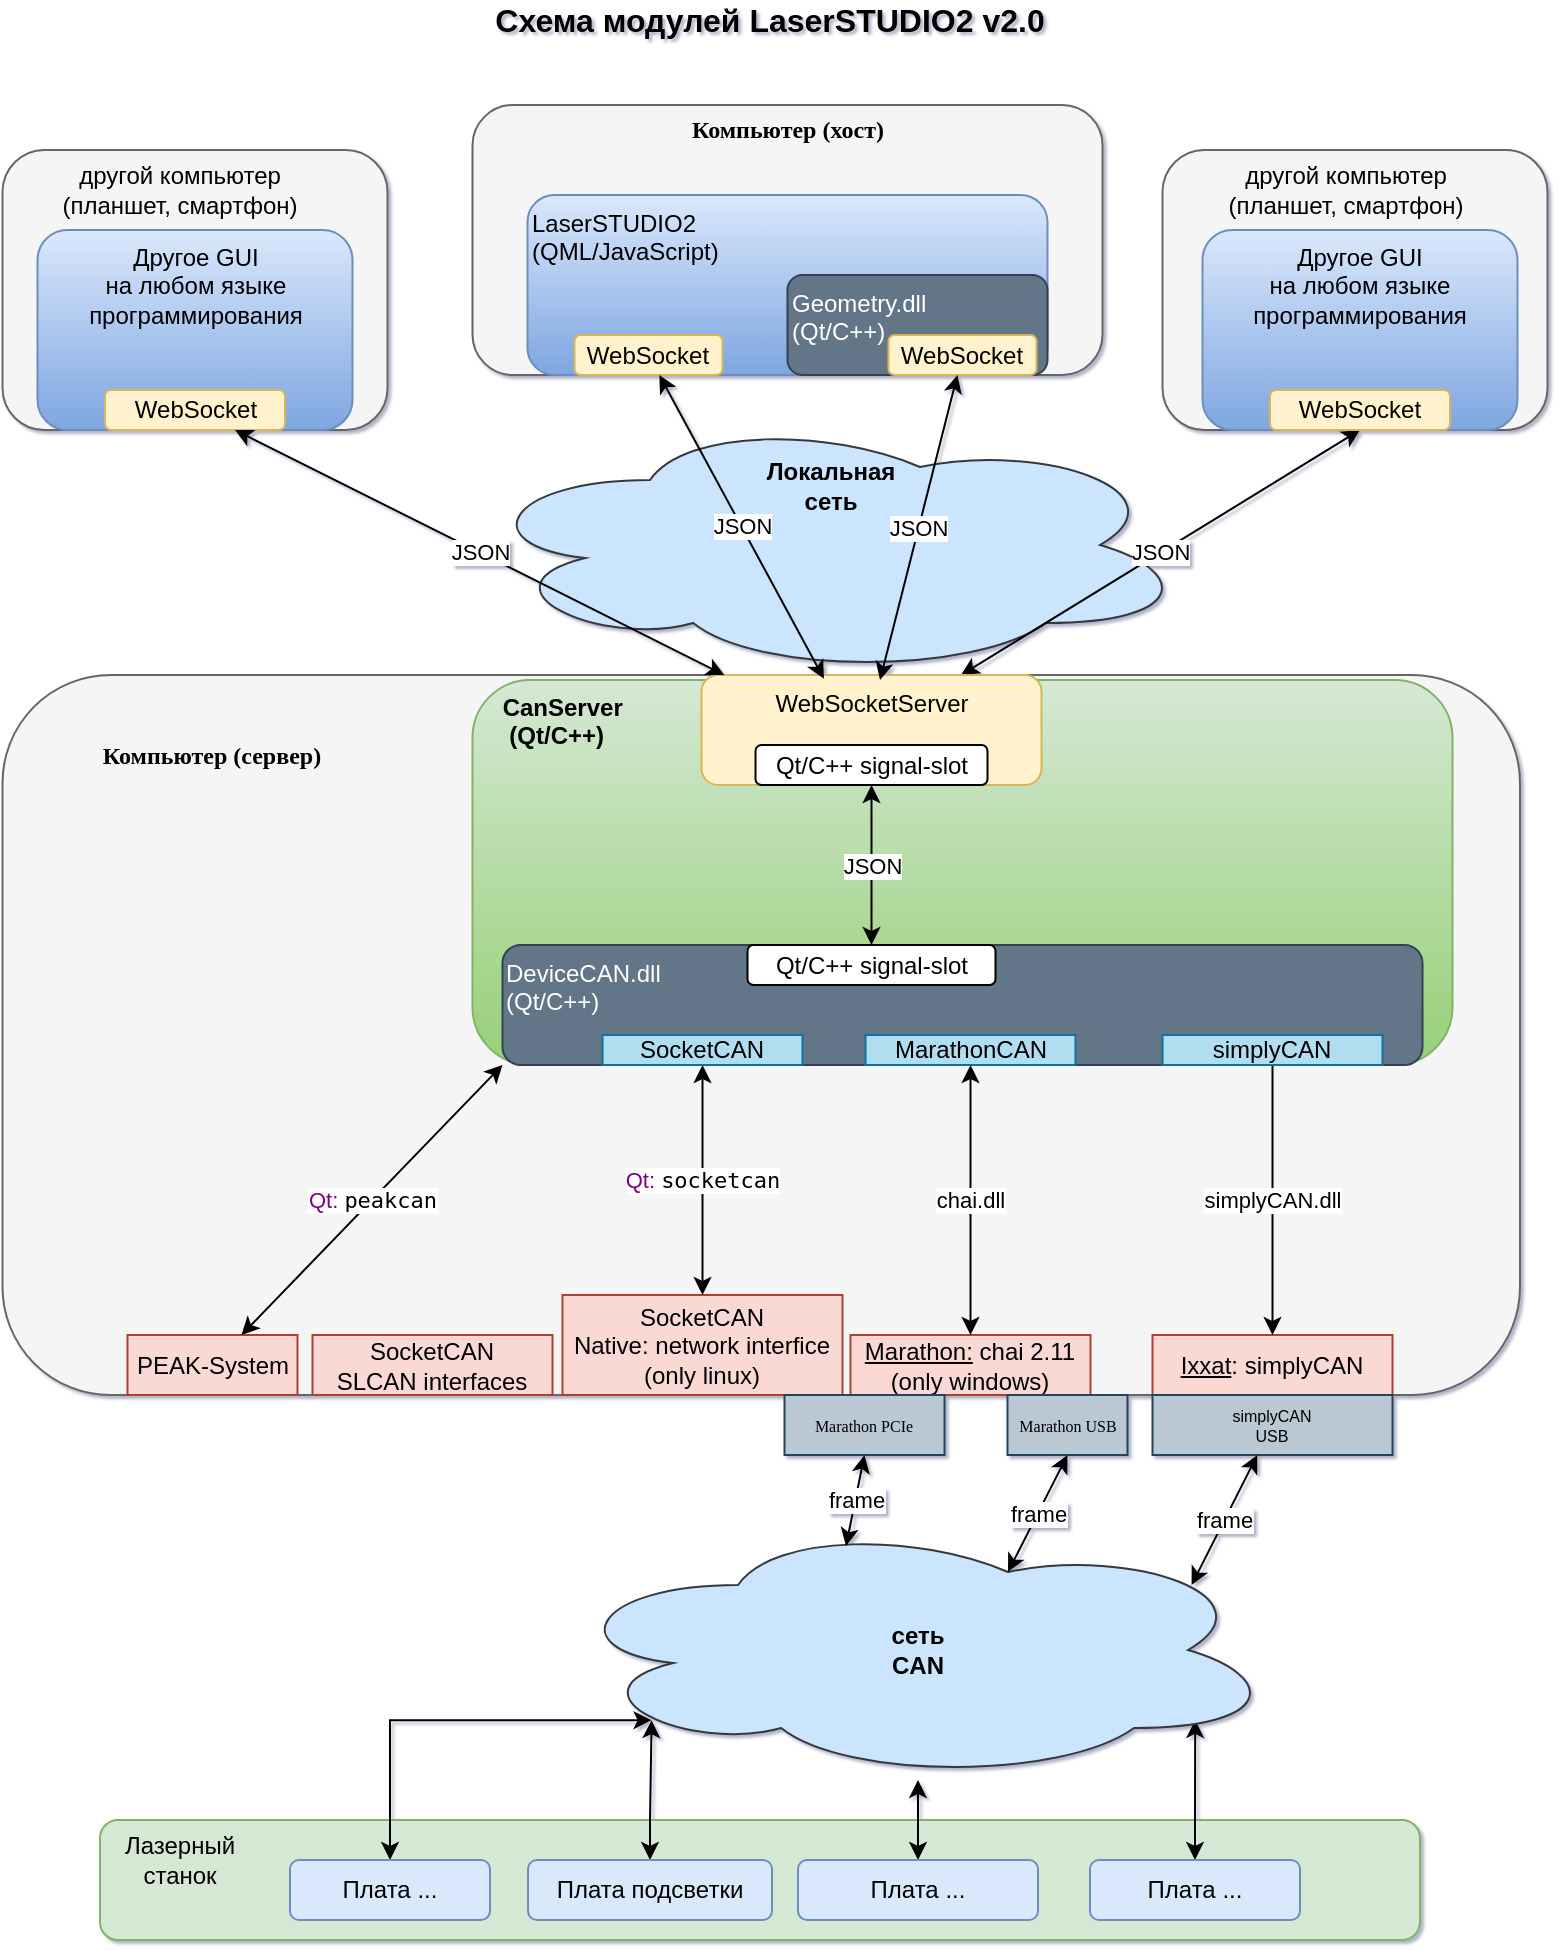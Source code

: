 <mxfile version="15.8.8" type="github">
  <diagram id="FXUG7Rp8BgYKLSqA1spy" name="Page-1">
    <mxGraphModel dx="948" dy="508" grid="1" gridSize="10" guides="1" tooltips="1" connect="1" arrows="1" fold="1" page="1" pageScale="1" pageWidth="850" pageHeight="1100" math="0" shadow="1">
      <root>
        <mxCell id="0" />
        <mxCell id="1" parent="0" />
        <mxCell id="dRSRHBs3QUqfo48hZalt-33" value="" style="rounded=1;whiteSpace=wrap;html=1;fillColor=#f5f5f5;strokeColor=#666666;fontColor=#333333;" parent="1" vertex="1">
          <mxGeometry x="41.25" y="105" width="192.5" height="140" as="geometry" />
        </mxCell>
        <mxCell id="dRSRHBs3QUqfo48hZalt-19" value="" style="rounded=1;whiteSpace=wrap;html=1;fillColor=#f5f5f5;strokeColor=#666666;fontColor=#333333;" parent="1" vertex="1">
          <mxGeometry x="621.25" y="105" width="192.5" height="140" as="geometry" />
        </mxCell>
        <mxCell id="dRSRHBs3QUqfo48hZalt-9" value="" style="ellipse;shape=cloud;whiteSpace=wrap;html=1;align=center;verticalAlign=top;fillColor=#cce5ff;strokeColor=#36393d;" parent="1" vertex="1">
          <mxGeometry x="275" y="237.5" width="360" height="130" as="geometry" />
        </mxCell>
        <mxCell id="dRSRHBs3QUqfo48hZalt-1" value="" style="rounded=1;whiteSpace=wrap;html=1;fillColor=#f5f5f5;strokeColor=#666666;fontColor=#333333;" parent="1" vertex="1">
          <mxGeometry x="41.25" y="367.5" width="758.75" height="360" as="geometry" />
        </mxCell>
        <mxCell id="GN5iy7HzoKI8bPFCEEdY-2" value="" style="rounded=1;whiteSpace=wrap;html=1;fillColor=#d5e8d4;strokeColor=#82b366;" parent="1" vertex="1">
          <mxGeometry x="90" y="940" width="660" height="60" as="geometry" />
        </mxCell>
        <mxCell id="dRSRHBs3QUqfo48hZalt-16" style="edgeStyle=orthogonalEdgeStyle;rounded=0;orthogonalLoop=1;jettySize=auto;html=1;entryX=0.13;entryY=0.77;entryDx=0;entryDy=0;entryPerimeter=0;startArrow=classic;startFill=1;" parent="1" source="GN5iy7HzoKI8bPFCEEdY-3" target="dRSRHBs3QUqfo48hZalt-13" edge="1">
          <mxGeometry relative="1" as="geometry" />
        </mxCell>
        <mxCell id="GN5iy7HzoKI8bPFCEEdY-3" value="Плата подсветки" style="rounded=1;whiteSpace=wrap;html=1;fillColor=#dae8fc;strokeColor=#6c8ebf;" parent="1" vertex="1">
          <mxGeometry x="304" y="960" width="122" height="30" as="geometry" />
        </mxCell>
        <mxCell id="GN5iy7HzoKI8bPFCEEdY-4" value="Лазерный станок" style="text;html=1;strokeColor=none;fillColor=none;align=center;verticalAlign=middle;whiteSpace=wrap;rounded=0;" parent="1" vertex="1">
          <mxGeometry x="95" y="950" width="70" height="20" as="geometry" />
        </mxCell>
        <mxCell id="dRSRHBs3QUqfo48hZalt-15" style="edgeStyle=orthogonalEdgeStyle;rounded=0;orthogonalLoop=1;jettySize=auto;html=1;entryX=0.13;entryY=0.77;entryDx=0;entryDy=0;entryPerimeter=0;startArrow=classic;startFill=1;" parent="1" source="GN5iy7HzoKI8bPFCEEdY-5" target="dRSRHBs3QUqfo48hZalt-13" edge="1">
          <mxGeometry relative="1" as="geometry">
            <Array as="points">
              <mxPoint x="235" y="890" />
            </Array>
          </mxGeometry>
        </mxCell>
        <mxCell id="GN5iy7HzoKI8bPFCEEdY-5" value="Плата ..." style="rounded=1;whiteSpace=wrap;html=1;fillColor=#dae8fc;strokeColor=#6c8ebf;" parent="1" vertex="1">
          <mxGeometry x="185" y="960" width="100" height="30" as="geometry" />
        </mxCell>
        <mxCell id="dRSRHBs3QUqfo48hZalt-17" style="edgeStyle=orthogonalEdgeStyle;rounded=0;orthogonalLoop=1;jettySize=auto;html=1;startArrow=classic;startFill=1;" parent="1" source="GN5iy7HzoKI8bPFCEEdY-6" target="dRSRHBs3QUqfo48hZalt-13" edge="1">
          <mxGeometry relative="1" as="geometry" />
        </mxCell>
        <mxCell id="GN5iy7HzoKI8bPFCEEdY-6" value="Плата ..." style="rounded=1;whiteSpace=wrap;html=1;fillColor=#dae8fc;strokeColor=#6c8ebf;" parent="1" vertex="1">
          <mxGeometry x="439" y="960" width="120" height="30" as="geometry" />
        </mxCell>
        <mxCell id="dRSRHBs3QUqfo48hZalt-18" style="edgeStyle=orthogonalEdgeStyle;rounded=0;orthogonalLoop=1;jettySize=auto;html=1;entryX=0.885;entryY=0.769;entryDx=0;entryDy=0;entryPerimeter=0;startArrow=classic;startFill=1;" parent="1" source="GN5iy7HzoKI8bPFCEEdY-7" target="dRSRHBs3QUqfo48hZalt-13" edge="1">
          <mxGeometry relative="1" as="geometry" />
        </mxCell>
        <mxCell id="GN5iy7HzoKI8bPFCEEdY-7" value="Плата ..." style="rounded=1;whiteSpace=wrap;html=1;fillColor=#dae8fc;strokeColor=#6c8ebf;" parent="1" vertex="1">
          <mxGeometry x="585" y="960" width="105" height="30" as="geometry" />
        </mxCell>
        <mxCell id="GN5iy7HzoKI8bPFCEEdY-16" value="" style="rounded=1;whiteSpace=wrap;html=1;fillColor=#f5f5f5;strokeColor=#666666;fontColor=#333333;" parent="1" vertex="1">
          <mxGeometry x="276.25" y="82.5" width="315" height="135" as="geometry" />
        </mxCell>
        <mxCell id="GN5iy7HzoKI8bPFCEEdY-17" value="&lt;font face=&quot;Verdana&quot;&gt;&lt;b&gt;Компьютер (хост)&lt;/b&gt;&lt;/font&gt;" style="text;html=1;strokeColor=none;fillColor=none;align=center;verticalAlign=middle;whiteSpace=wrap;rounded=0;" parent="1" vertex="1">
          <mxGeometry x="353.75" y="70" width="160" height="50" as="geometry" />
        </mxCell>
        <mxCell id="GN5iy7HzoKI8bPFCEEdY-19" value="&lt;div style=&quot;font-size: 16px&quot;&gt;Схема модулей LaserSTUDIO2 v2.0&lt;/div&gt;" style="text;html=1;strokeColor=none;fillColor=none;align=center;verticalAlign=middle;whiteSpace=wrap;rounded=0;fontStyle=1" parent="1" vertex="1">
          <mxGeometry x="195" y="30" width="460" height="20" as="geometry" />
        </mxCell>
        <mxCell id="GN5iy7HzoKI8bPFCEEdY-21" value="&lt;u&gt;Marathon:&lt;/u&gt; chai 2.11&lt;br&gt;(only windows)" style="rounded=0;whiteSpace=wrap;html=1;fillColor=#fad9d5;strokeColor=#ae4132;" parent="1" vertex="1">
          <mxGeometry x="465.25" y="697.5" width="120" height="30" as="geometry" />
        </mxCell>
        <mxCell id="GN5iy7HzoKI8bPFCEEdY-22" value="SocketCAN&lt;br&gt;Native: network interfice&lt;br&gt;(only linux)&lt;br&gt;" style="rounded=0;whiteSpace=wrap;html=1;fillColor=#fad9d5;strokeColor=#ae4132;" parent="1" vertex="1">
          <mxGeometry x="321.25" y="677.5" width="140" height="50" as="geometry" />
        </mxCell>
        <mxCell id="GN5iy7HzoKI8bPFCEEdY-24" value="&lt;u&gt;Ixxat&lt;/u&gt;: simplyCAN" style="rounded=0;whiteSpace=wrap;html=1;fillColor=#fad9d5;strokeColor=#ae4132;" parent="1" vertex="1">
          <mxGeometry x="616.25" y="697.5" width="120" height="30" as="geometry" />
        </mxCell>
        <mxCell id="GN5iy7HzoKI8bPFCEEdY-26" value="SocketCAN&lt;br&gt;SLCAN interfaces" style="rounded=0;whiteSpace=wrap;html=1;fillColor=#fad9d5;strokeColor=#ae4132;" parent="1" vertex="1">
          <mxGeometry x="196.25" y="697.5" width="120" height="30" as="geometry" />
        </mxCell>
        <mxCell id="GN5iy7HzoKI8bPFCEEdY-31" value="&lt;p style=&quot;font-size: 8px&quot;&gt;&lt;font style=&quot;font-size: 8px&quot; face=&quot;Verdana&quot;&gt;Marathon USB&lt;/font&gt;&lt;/p&gt;" style="rounded=0;whiteSpace=wrap;html=1;fillColor=#bac8d3;strokeColor=#23445d;" parent="1" vertex="1">
          <mxGeometry x="543.75" y="727.5" width="60" height="30" as="geometry" />
        </mxCell>
        <mxCell id="GN5iy7HzoKI8bPFCEEdY-34" value="&lt;p style=&quot;font-size: 8px&quot;&gt;simplyCAN&lt;br&gt;USB&lt;br&gt;&lt;/p&gt;" style="rounded=0;whiteSpace=wrap;html=1;fillColor=#bac8d3;strokeColor=#23445d;" parent="1" vertex="1">
          <mxGeometry x="616.25" y="727.5" width="120" height="30" as="geometry" />
        </mxCell>
        <mxCell id="GN5iy7HzoKI8bPFCEEdY-35" value="&lt;p style=&quot;font-size: 8px&quot;&gt;&lt;font style=&quot;font-size: 8px&quot; face=&quot;Verdana&quot;&gt;Marathon PCIe&lt;/font&gt;&lt;/p&gt;" style="rounded=0;whiteSpace=wrap;html=1;fillColor=#bac8d3;strokeColor=#23445d;" parent="1" vertex="1">
          <mxGeometry x="432.25" y="727.5" width="80" height="30" as="geometry" />
        </mxCell>
        <mxCell id="dRSRHBs3QUqfo48hZalt-8" value="simplyCAN.dll" style="edgeStyle=orthogonalEdgeStyle;rounded=0;orthogonalLoop=1;jettySize=auto;html=1;" parent="1" source="GN5iy7HzoKI8bPFCEEdY-27" target="GN5iy7HzoKI8bPFCEEdY-24" edge="1">
          <mxGeometry relative="1" as="geometry" />
        </mxCell>
        <mxCell id="GN5iy7HzoKI8bPFCEEdY-39" value="&lt;div&gt;&lt;span style=&quot;color: #800080&quot;&gt;Qt: &lt;/span&gt;&lt;code&gt;socketcan&lt;/code&gt;&lt;/div&gt;" style="endArrow=classic;startArrow=classic;html=1;exitX=0.5;exitY=0;exitDx=0;exitDy=0;" parent="1" source="GN5iy7HzoKI8bPFCEEdY-22" target="dRSRHBs3QUqfo48hZalt-7" edge="1">
          <mxGeometry width="50" height="50" relative="1" as="geometry">
            <mxPoint x="340.25" y="597.5" as="sourcePoint" />
            <mxPoint x="390.25" y="547.5" as="targetPoint" />
          </mxGeometry>
        </mxCell>
        <mxCell id="GN5iy7HzoKI8bPFCEEdY-40" value="PEAK-System" style="rounded=0;whiteSpace=wrap;html=1;fillColor=#fad9d5;strokeColor=#ae4132;" parent="1" vertex="1">
          <mxGeometry x="103.75" y="697.5" width="85" height="30" as="geometry" />
        </mxCell>
        <mxCell id="GN5iy7HzoKI8bPFCEEdY-41" value="chai.dll" style="endArrow=classic;startArrow=classic;html=1;" parent="1" source="GN5iy7HzoKI8bPFCEEdY-21" target="GN5iy7HzoKI8bPFCEEdY-25" edge="1">
          <mxGeometry width="50" height="50" relative="1" as="geometry">
            <mxPoint x="550.25" y="602.5" as="sourcePoint" />
            <mxPoint x="410.25" y="587.5" as="targetPoint" />
          </mxGeometry>
        </mxCell>
        <mxCell id="GN5iy7HzoKI8bPFCEEdY-45" value="&lt;div&gt;&lt;span style=&quot;color: #800080&quot;&gt;Qt: &lt;/span&gt;&lt;code&gt;peakcan&lt;/code&gt;&lt;code&gt;&lt;/code&gt;&lt;/div&gt;" style="endArrow=classic;startArrow=classic;html=1;entryX=0;entryY=1;entryDx=0;entryDy=0;" parent="1" source="GN5iy7HzoKI8bPFCEEdY-40" target="GN5iy7HzoKI8bPFCEEdY-37" edge="1">
          <mxGeometry width="50" height="50" relative="1" as="geometry">
            <mxPoint x="190.25" y="557.14" as="sourcePoint" />
            <mxPoint x="124.29" y="517.5" as="targetPoint" />
          </mxGeometry>
        </mxCell>
        <mxCell id="GN5iy7HzoKI8bPFCEEdY-47" value="LaserSTUDIO2&lt;br&gt;(QML/JavaScript)" style="rounded=1;whiteSpace=wrap;html=1;fillColor=#dae8fc;gradientColor=#7ea6e0;strokeColor=#6c8ebf;verticalAlign=top;align=left;" parent="1" vertex="1">
          <mxGeometry x="303.75" y="127.5" width="260" height="90" as="geometry" />
        </mxCell>
        <mxCell id="GN5iy7HzoKI8bPFCEEdY-55" value="Другое GUI &lt;br&gt;на любом языке программирования" style="rounded=1;whiteSpace=wrap;html=1;fillColor=#dae8fc;gradientColor=#7ea6e0;strokeColor=#6c8ebf;verticalAlign=top;" parent="1" vertex="1">
          <mxGeometry x="641.25" y="145" width="157.5" height="100" as="geometry" />
        </mxCell>
        <mxCell id="GN5iy7HzoKI8bPFCEEdY-56" value="WebSocket" style="rounded=1;whiteSpace=wrap;html=1;fillColor=#fff2cc;strokeColor=#d6b656;" parent="1" vertex="1">
          <mxGeometry x="327.25" y="197.5" width="74" height="20" as="geometry" />
        </mxCell>
        <mxCell id="GN5iy7HzoKI8bPFCEEdY-60" value="&amp;nbsp; &amp;nbsp; CanServer&lt;br&gt;&amp;nbsp; &amp;nbsp; &amp;nbsp;(Qt/C++)" style="rounded=1;whiteSpace=wrap;html=1;fillColor=#d5e8d4;strokeColor=#82b366;gradientColor=#97d077;align=left;horizontal=1;verticalAlign=top;fontStyle=1" parent="1" vertex="1">
          <mxGeometry x="276.25" y="370" width="490" height="192.5" as="geometry" />
        </mxCell>
        <mxCell id="GN5iy7HzoKI8bPFCEEdY-61" value="JSON" style="endArrow=classic;startArrow=classic;html=1;" parent="1" source="dRSRHBs3QUqfo48hZalt-6" target="GN5iy7HzoKI8bPFCEEdY-58" edge="1">
          <mxGeometry width="50" height="50" relative="1" as="geometry">
            <mxPoint x="445.25" y="117.5" as="sourcePoint" />
            <mxPoint x="532.75" y="477.5" as="targetPoint" />
          </mxGeometry>
        </mxCell>
        <mxCell id="GN5iy7HzoKI8bPFCEEdY-62" value="JSON" style="endArrow=classic;startArrow=classic;html=1;entryX=0.5;entryY=1;entryDx=0;entryDy=0;" parent="1" source="dRSRHBs3QUqfo48hZalt-4" target="GN5iy7HzoKI8bPFCEEdY-55" edge="1">
          <mxGeometry width="50" height="50" relative="1" as="geometry">
            <mxPoint x="700" y="440" as="sourcePoint" />
            <mxPoint x="678.8" y="249.66" as="targetPoint" />
          </mxGeometry>
        </mxCell>
        <mxCell id="dRSRHBs3QUqfo48hZalt-2" value="&lt;font face=&quot;Verdana&quot;&gt;&lt;b&gt;Компьютер (сервер)&lt;/b&gt;&lt;/font&gt;" style="text;html=1;strokeColor=none;fillColor=none;align=center;verticalAlign=middle;whiteSpace=wrap;rounded=0;" parent="1" vertex="1">
          <mxGeometry x="66.25" y="382.5" width="160" height="50" as="geometry" />
        </mxCell>
        <mxCell id="dRSRHBs3QUqfo48hZalt-4" value="WebSocketServer" style="rounded=1;whiteSpace=wrap;html=1;fillColor=#fff2cc;strokeColor=#d6b656;align=center;verticalAlign=top;" parent="1" vertex="1">
          <mxGeometry x="390.75" y="367.5" width="170" height="55" as="geometry" />
        </mxCell>
        <mxCell id="dRSRHBs3QUqfo48hZalt-5" value="WebSocket" style="rounded=1;whiteSpace=wrap;html=1;fillColor=#fff2cc;strokeColor=#d6b656;" parent="1" vertex="1">
          <mxGeometry x="675" y="225" width="90" height="20" as="geometry" />
        </mxCell>
        <mxCell id="GN5iy7HzoKI8bPFCEEdY-58" value="Qt/С++ signal-slot" style="rounded=1;whiteSpace=wrap;html=1;" parent="1" vertex="1">
          <mxGeometry x="417.75" y="402.5" width="116" height="20" as="geometry" />
        </mxCell>
        <mxCell id="GN5iy7HzoKI8bPFCEEdY-53" value="JSON" style="endArrow=classic;startArrow=classic;html=1;exitX=0.36;exitY=0.033;exitDx=0;exitDy=0;exitPerimeter=0;" parent="1" source="dRSRHBs3QUqfo48hZalt-4" target="GN5iy7HzoKI8bPFCEEdY-56" edge="1">
          <mxGeometry width="50" height="50" relative="1" as="geometry">
            <mxPoint x="470" y="395" as="sourcePoint" />
            <mxPoint x="270" y="320" as="targetPoint" />
          </mxGeometry>
        </mxCell>
        <mxCell id="dRSRHBs3QUqfo48hZalt-11" value="Локальная сеть" style="text;html=1;strokeColor=none;fillColor=none;align=center;verticalAlign=middle;whiteSpace=wrap;rounded=0;fontStyle=1" parent="1" vertex="1">
          <mxGeometry x="419.5" y="257.5" width="71" height="30" as="geometry" />
        </mxCell>
        <mxCell id="dRSRHBs3QUqfo48hZalt-13" value="сеть&lt;br style=&quot;font-size: 12px;&quot;&gt;CAN" style="ellipse;shape=cloud;whiteSpace=wrap;html=1;align=center;verticalAlign=middle;fillColor=#cce5ff;strokeColor=#36393d;fontStyle=1;fontSize=12;" parent="1" vertex="1">
          <mxGeometry x="319" y="790" width="360" height="130" as="geometry" />
        </mxCell>
        <mxCell id="GN5iy7HzoKI8bPFCEEdY-43" value="frame" style="endArrow=classic;startArrow=classic;html=1;entryX=0.5;entryY=1;entryDx=0;entryDy=0;exitX=0.4;exitY=0.1;exitDx=0;exitDy=0;exitPerimeter=0;" parent="1" source="dRSRHBs3QUqfo48hZalt-13" target="GN5iy7HzoKI8bPFCEEdY-35" edge="1">
          <mxGeometry width="50" height="50" relative="1" as="geometry">
            <mxPoint x="390" y="830" as="sourcePoint" />
            <mxPoint x="390" y="510" as="targetPoint" />
          </mxGeometry>
        </mxCell>
        <mxCell id="GN5iy7HzoKI8bPFCEEdY-44" value="frame" style="endArrow=classic;startArrow=classic;html=1;entryX=0.5;entryY=1;entryDx=0;entryDy=0;exitX=0.625;exitY=0.2;exitDx=0;exitDy=0;exitPerimeter=0;" parent="1" source="dRSRHBs3QUqfo48hZalt-13" target="GN5iy7HzoKI8bPFCEEdY-31" edge="1">
          <mxGeometry width="50" height="50" relative="1" as="geometry">
            <mxPoint x="439.382" y="590.33" as="sourcePoint" />
            <mxPoint x="470" y="500" as="targetPoint" />
          </mxGeometry>
        </mxCell>
        <mxCell id="GN5iy7HzoKI8bPFCEEdY-66" value="frame" style="endArrow=classic;startArrow=classic;html=1;exitX=0.88;exitY=0.25;exitDx=0;exitDy=0;exitPerimeter=0;" parent="1" source="dRSRHBs3QUqfo48hZalt-13" target="GN5iy7HzoKI8bPFCEEdY-34" edge="1">
          <mxGeometry width="50" height="50" relative="1" as="geometry">
            <mxPoint x="455.364" y="680.99" as="sourcePoint" />
            <mxPoint x="700" y="560" as="targetPoint" />
          </mxGeometry>
        </mxCell>
        <mxCell id="dRSRHBs3QUqfo48hZalt-20" value="другой компьютер (планшет, смартфон)" style="text;html=1;strokeColor=none;fillColor=none;align=center;verticalAlign=middle;whiteSpace=wrap;rounded=0;" parent="1" vertex="1">
          <mxGeometry x="632.5" y="100" width="160" height="50" as="geometry" />
        </mxCell>
        <mxCell id="dRSRHBs3QUqfo48hZalt-22" value="Geometry.dll&lt;br&gt;(Qt/C++)" style="rounded=1;whiteSpace=wrap;html=1;fillColor=#647687;strokeColor=#314354;verticalAlign=top;align=left;fontColor=#ffffff;" parent="1" vertex="1">
          <mxGeometry x="433.75" y="167.5" width="130" height="50" as="geometry" />
        </mxCell>
        <mxCell id="dRSRHBs3QUqfo48hZalt-23" value="WebSocket" style="rounded=1;whiteSpace=wrap;html=1;fillColor=#fff2cc;strokeColor=#d6b656;" parent="1" vertex="1">
          <mxGeometry x="484.25" y="197.5" width="74" height="20" as="geometry" />
        </mxCell>
        <mxCell id="dRSRHBs3QUqfo48hZalt-24" value="JSON" style="endArrow=classic;startArrow=classic;html=1;" parent="1" target="dRSRHBs3QUqfo48hZalt-23" edge="1">
          <mxGeometry width="50" height="50" relative="1" as="geometry">
            <mxPoint x="480" y="370" as="sourcePoint" />
            <mxPoint x="337.504" y="240" as="targetPoint" />
          </mxGeometry>
        </mxCell>
        <mxCell id="dRSRHBs3QUqfo48hZalt-30" value="Другое GUI &lt;br&gt;на любом языке программирования" style="rounded=1;whiteSpace=wrap;html=1;fillColor=#dae8fc;gradientColor=#7ea6e0;strokeColor=#6c8ebf;verticalAlign=top;" parent="1" vertex="1">
          <mxGeometry x="58.75" y="145" width="157.5" height="100" as="geometry" />
        </mxCell>
        <mxCell id="dRSRHBs3QUqfo48hZalt-31" value="WebSocket" style="rounded=1;whiteSpace=wrap;html=1;fillColor=#fff2cc;strokeColor=#d6b656;" parent="1" vertex="1">
          <mxGeometry x="92.5" y="225" width="90" height="20" as="geometry" />
        </mxCell>
        <mxCell id="dRSRHBs3QUqfo48hZalt-32" value="другой компьютер (планшет, смартфон)" style="text;html=1;strokeColor=none;fillColor=none;align=center;verticalAlign=middle;whiteSpace=wrap;rounded=0;" parent="1" vertex="1">
          <mxGeometry x="50" y="100" width="160" height="50" as="geometry" />
        </mxCell>
        <mxCell id="dRSRHBs3QUqfo48hZalt-34" value="JSON" style="endArrow=classic;startArrow=classic;html=1;exitX=0.067;exitY=0;exitDx=0;exitDy=0;exitPerimeter=0;" parent="1" source="dRSRHBs3QUqfo48hZalt-4" target="dRSRHBs3QUqfo48hZalt-31" edge="1">
          <mxGeometry width="50" height="50" relative="1" as="geometry">
            <mxPoint x="518.883" y="375" as="sourcePoint" />
            <mxPoint x="748.75" y="267.5" as="targetPoint" />
          </mxGeometry>
        </mxCell>
        <mxCell id="GN5iy7HzoKI8bPFCEEdY-37" value="&lt;div&gt;DeviceCAN.dll&lt;/div&gt;&lt;div&gt;(Qt/C++)&lt;/div&gt;" style="rounded=1;whiteSpace=wrap;html=1;fillColor=#647687;strokeColor=#314354;fontColor=#ffffff;verticalAlign=top;align=left;" parent="1" vertex="1">
          <mxGeometry x="291.25" y="502.5" width="460" height="60" as="geometry" />
        </mxCell>
        <mxCell id="dRSRHBs3QUqfo48hZalt-6" value="Qt/С++ signal-slot" style="rounded=1;whiteSpace=wrap;html=1;" parent="1" vertex="1">
          <mxGeometry x="413.75" y="502.5" width="124" height="20" as="geometry" />
        </mxCell>
        <mxCell id="GN5iy7HzoKI8bPFCEEdY-27" value="simplyCAN" style="rounded=0;whiteSpace=wrap;html=1;fillColor=#b1ddf0;strokeColor=#10739e;" parent="1" vertex="1">
          <mxGeometry x="621.25" y="547.5" width="110" height="15" as="geometry" />
        </mxCell>
        <mxCell id="GN5iy7HzoKI8bPFCEEdY-25" value="MarathonCAN" style="rounded=0;whiteSpace=wrap;html=1;fillColor=#b1ddf0;strokeColor=#10739e;" parent="1" vertex="1">
          <mxGeometry x="472.75" y="547.5" width="105" height="15" as="geometry" />
        </mxCell>
        <mxCell id="dRSRHBs3QUqfo48hZalt-7" value="SocketCAN" style="rounded=0;whiteSpace=wrap;html=1;fillColor=#b1ddf0;strokeColor=#10739e;" parent="1" vertex="1">
          <mxGeometry x="341.25" y="547.5" width="100" height="15" as="geometry" />
        </mxCell>
      </root>
    </mxGraphModel>
  </diagram>
</mxfile>
